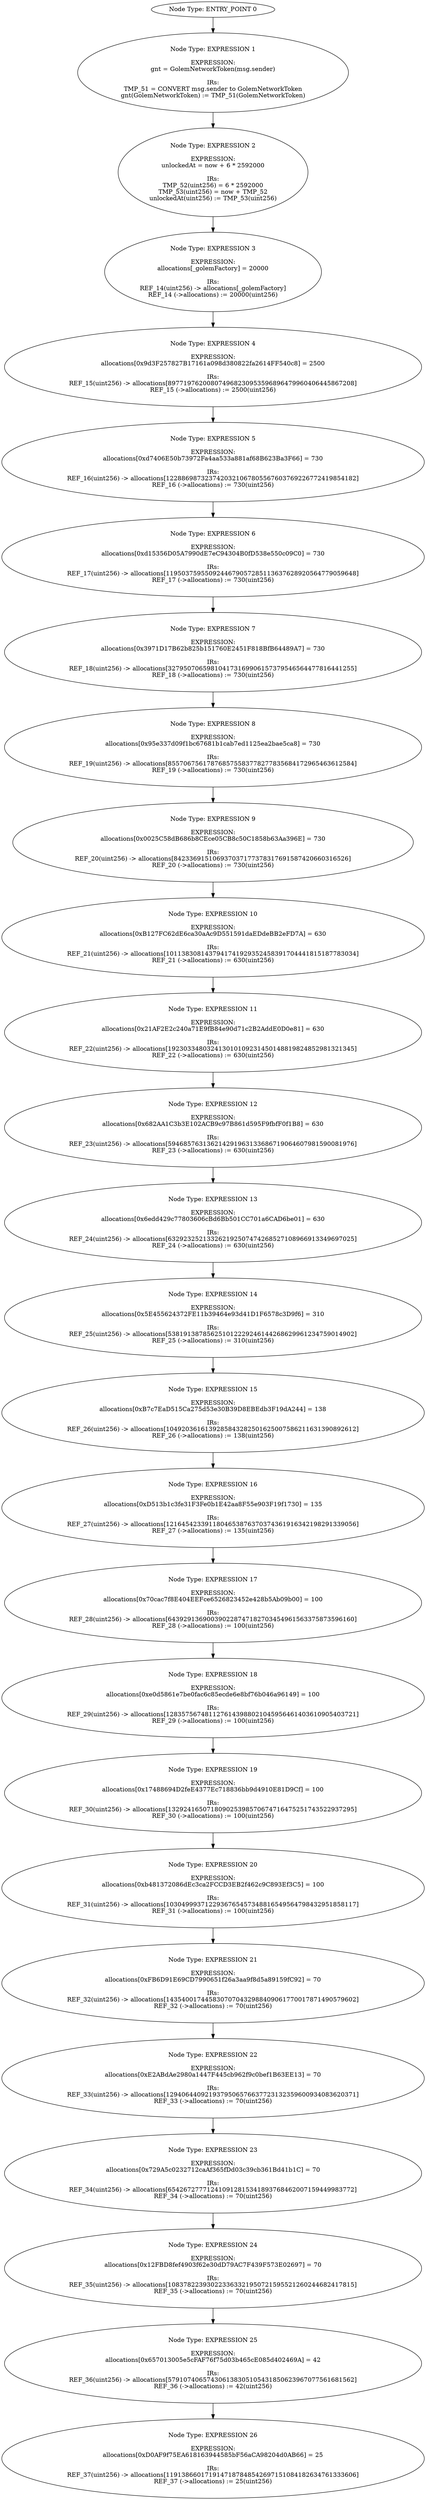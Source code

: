 digraph{
0[label="Node Type: ENTRY_POINT 0
"];
0->1;
1[label="Node Type: EXPRESSION 1

EXPRESSION:
gnt = GolemNetworkToken(msg.sender)

IRs:
TMP_51 = CONVERT msg.sender to GolemNetworkToken
gnt(GolemNetworkToken) := TMP_51(GolemNetworkToken)"];
1->2;
2[label="Node Type: EXPRESSION 2

EXPRESSION:
unlockedAt = now + 6 * 2592000

IRs:
TMP_52(uint256) = 6 * 2592000
TMP_53(uint256) = now + TMP_52
unlockedAt(uint256) := TMP_53(uint256)"];
2->3;
3[label="Node Type: EXPRESSION 3

EXPRESSION:
allocations[_golemFactory] = 20000

IRs:
REF_14(uint256) -> allocations[_golemFactory]
REF_14 (->allocations) := 20000(uint256)"];
3->4;
4[label="Node Type: EXPRESSION 4

EXPRESSION:
allocations[0x9d3F257827B17161a098d380822fa2614FF540c8] = 2500

IRs:
REF_15(uint256) -> allocations[897719762008074968230953596896479960406445867208]
REF_15 (->allocations) := 2500(uint256)"];
4->5;
5[label="Node Type: EXPRESSION 5

EXPRESSION:
allocations[0xd7406E50b73972Fa4aa533a881af68B623Ba3F66] = 730

IRs:
REF_16(uint256) -> allocations[1228869873237420321067805567603769226772419854182]
REF_16 (->allocations) := 730(uint256)"];
5->6;
6[label="Node Type: EXPRESSION 6

EXPRESSION:
allocations[0xd15356D05A7990dE7eC94304B0fD538e550c09C0] = 730

IRs:
REF_17(uint256) -> allocations[1195037595509244679057285113637628920564779059648]
REF_17 (->allocations) := 730(uint256)"];
6->7;
7[label="Node Type: EXPRESSION 7

EXPRESSION:
allocations[0x3971D17B62b825b151760E2451F818BfB64489A7] = 730

IRs:
REF_18(uint256) -> allocations[327950706598104173169906157379546564477816441255]
REF_18 (->allocations) := 730(uint256)"];
7->8;
8[label="Node Type: EXPRESSION 8

EXPRESSION:
allocations[0x95e337d09f1bc67681b1cab7ed1125ea2bae5ca8] = 730

IRs:
REF_19(uint256) -> allocations[855706756178768575583778277835684172965463612584]
REF_19 (->allocations) := 730(uint256)"];
8->9;
9[label="Node Type: EXPRESSION 9

EXPRESSION:
allocations[0x0025C58dB686b8CEce05CB8c50C1858b63Aa396E] = 730

IRs:
REF_20(uint256) -> allocations[842336915106937037177378317691587420660316526]
REF_20 (->allocations) := 730(uint256)"];
9->10;
10[label="Node Type: EXPRESSION 10

EXPRESSION:
allocations[0xB127FC62dE6ca30aAc9D551591daEDdeBB2eFD7A] = 630

IRs:
REF_21(uint256) -> allocations[1011383081437941741929352458391704441815187783034]
REF_21 (->allocations) := 630(uint256)"];
10->11;
11[label="Node Type: EXPRESSION 11

EXPRESSION:
allocations[0x21AF2E2c240a71E9fB84e90d71c2B2AddE0D0e81] = 630

IRs:
REF_22(uint256) -> allocations[192303348032413010109231450148819824852981321345]
REF_22 (->allocations) := 630(uint256)"];
11->12;
12[label="Node Type: EXPRESSION 12

EXPRESSION:
allocations[0x682AA1C3b3E102ACB9c97B861d595F9fbfF0f1B8] = 630

IRs:
REF_23(uint256) -> allocations[594685763136214291963133686719064607981590081976]
REF_23 (->allocations) := 630(uint256)"];
12->13;
13[label="Node Type: EXPRESSION 13

EXPRESSION:
allocations[0x6edd429c77803606cBd6Bb501CC701a6CAD6be01] = 630

IRs:
REF_24(uint256) -> allocations[632923252133262192507474268527108966913349697025]
REF_24 (->allocations) := 630(uint256)"];
13->14;
14[label="Node Type: EXPRESSION 14

EXPRESSION:
allocations[0x5E455624372FE11b39464e93d41D1F6578c3D9f6] = 310

IRs:
REF_25(uint256) -> allocations[538191387856251012229246144268629961234759014902]
REF_25 (->allocations) := 310(uint256)"];
14->15;
15[label="Node Type: EXPRESSION 15

EXPRESSION:
allocations[0xB7c7EaD515Ca275d53e30B39D8EBEdb3F19dA244] = 138

IRs:
REF_26(uint256) -> allocations[1049203616139285843282501625007586211631390892612]
REF_26 (->allocations) := 138(uint256)"];
15->16;
16[label="Node Type: EXPRESSION 16

EXPRESSION:
allocations[0xD513b1c3fe31F3Fe0b1E42aa8F55e903F19f1730] = 135

IRs:
REF_27(uint256) -> allocations[1216454233911804653876370374361916342198291339056]
REF_27 (->allocations) := 135(uint256)"];
16->17;
17[label="Node Type: EXPRESSION 17

EXPRESSION:
allocations[0x70cac7f8E404EEFce6526823452e428b5Ab09b00] = 100

IRs:
REF_28(uint256) -> allocations[643929136900390228747182703454961563375873596160]
REF_28 (->allocations) := 100(uint256)"];
17->18;
18[label="Node Type: EXPRESSION 18

EXPRESSION:
allocations[0xe0d5861e7be0fac6c85ecde6e8bf76b046a96149] = 100

IRs:
REF_29(uint256) -> allocations[1283575674811276143988021045956461403610905403721]
REF_29 (->allocations) := 100(uint256)"];
18->19;
19[label="Node Type: EXPRESSION 19

EXPRESSION:
allocations[0x17488694D2feE4377Ec718836bb9d4910E81D9Cf] = 100

IRs:
REF_30(uint256) -> allocations[132924165071809025398570674716475251743522937295]
REF_30 (->allocations) := 100(uint256)"];
19->20;
20[label="Node Type: EXPRESSION 20

EXPRESSION:
allocations[0xb481372086dEc3ca2FCCD3EB2f462c9C893Ef3C5] = 100

IRs:
REF_31(uint256) -> allocations[1030499937122936765457348816549564798432951858117]
REF_31 (->allocations) := 100(uint256)"];
20->21;
21[label="Node Type: EXPRESSION 21

EXPRESSION:
allocations[0xFB6D91E69CD7990651f26a3aa9f8d5a89159fC92] = 70

IRs:
REF_32(uint256) -> allocations[1435400174458307070432988409061770017871490579602]
REF_32 (->allocations) := 70(uint256)"];
21->22;
22[label="Node Type: EXPRESSION 22

EXPRESSION:
allocations[0xE2ABdAe2980a1447F445cb962f9c0bef1B63EE13] = 70

IRs:
REF_33(uint256) -> allocations[1294064409219379506576637723132359600934083620371]
REF_33 (->allocations) := 70(uint256)"];
22->23;
23[label="Node Type: EXPRESSION 23

EXPRESSION:
allocations[0x729A5c0232712caAf365fDd03c39cb361Bd41b1C] = 70

IRs:
REF_34(uint256) -> allocations[654267277712410912815341893768462007159449983772]
REF_34 (->allocations) := 70(uint256)"];
23->24;
24[label="Node Type: EXPRESSION 24

EXPRESSION:
allocations[0x12FBD8fef4903f62e30dD79AC7F439F573E02697] = 70

IRs:
REF_35(uint256) -> allocations[108378223930223363321950721595521260244682417815]
REF_35 (->allocations) := 70(uint256)"];
24->25;
25[label="Node Type: EXPRESSION 25

EXPRESSION:
allocations[0x657013005e5cFAF76f75d03b465cE085d402469A] = 42

IRs:
REF_36(uint256) -> allocations[579107406574306138305105431850623967077561681562]
REF_36 (->allocations) := 42(uint256)"];
25->26;
26[label="Node Type: EXPRESSION 26

EXPRESSION:
allocations[0xD0AF9f75EA618163944585bF56aCA98204d0AB66] = 25

IRs:
REF_37(uint256) -> allocations[1191386601719147187848542697151084182634761333606]
REF_37 (->allocations) := 25(uint256)"];
}

